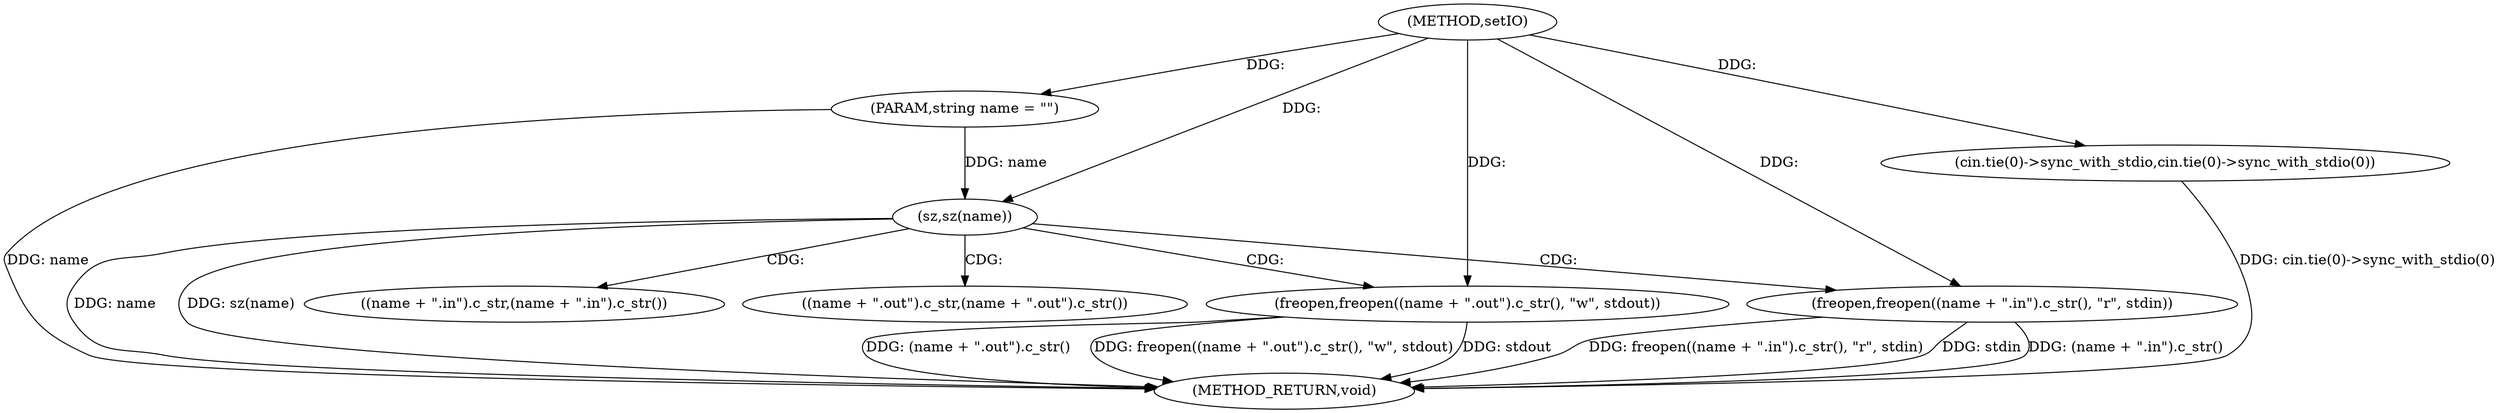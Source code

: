 digraph "setIO" {  
"1000108" [label = "(METHOD,setIO)" ]
"1000125" [label = "(METHOD_RETURN,void)" ]
"1000109" [label = "(PARAM,string name = \"\")" ]
"1000111" [label = "(cin.tie(0)->sync_with_stdio,cin.tie(0)->sync_with_stdio(0))" ]
"1000114" [label = "(sz,sz(name))" ]
"1000117" [label = "(freopen,freopen((name + \".in\").c_str(), \"r\", stdin))" ]
"1000121" [label = "(freopen,freopen((name + \".out\").c_str(), \"w\", stdout))" ]
"1000118" [label = "((name + \".in\").c_str,(name + \".in\").c_str())" ]
"1000122" [label = "((name + \".out\").c_str,(name + \".out\").c_str())" ]
  "1000109" -> "1000125"  [ label = "DDG: name"] 
  "1000111" -> "1000125"  [ label = "DDG: cin.tie(0)->sync_with_stdio(0)"] 
  "1000114" -> "1000125"  [ label = "DDG: name"] 
  "1000114" -> "1000125"  [ label = "DDG: sz(name)"] 
  "1000117" -> "1000125"  [ label = "DDG: (name + \".in\").c_str()"] 
  "1000117" -> "1000125"  [ label = "DDG: freopen((name + \".in\").c_str(), \"r\", stdin)"] 
  "1000121" -> "1000125"  [ label = "DDG: (name + \".out\").c_str()"] 
  "1000121" -> "1000125"  [ label = "DDG: freopen((name + \".out\").c_str(), \"w\", stdout)"] 
  "1000121" -> "1000125"  [ label = "DDG: stdout"] 
  "1000117" -> "1000125"  [ label = "DDG: stdin"] 
  "1000108" -> "1000109"  [ label = "DDG: "] 
  "1000108" -> "1000111"  [ label = "DDG: "] 
  "1000109" -> "1000114"  [ label = "DDG: name"] 
  "1000108" -> "1000114"  [ label = "DDG: "] 
  "1000108" -> "1000117"  [ label = "DDG: "] 
  "1000108" -> "1000121"  [ label = "DDG: "] 
  "1000114" -> "1000121"  [ label = "CDG: "] 
  "1000114" -> "1000117"  [ label = "CDG: "] 
  "1000114" -> "1000118"  [ label = "CDG: "] 
  "1000114" -> "1000122"  [ label = "CDG: "] 
}
